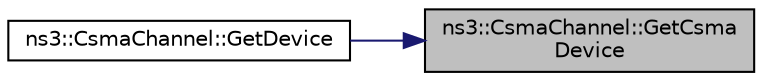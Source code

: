digraph "ns3::CsmaChannel::GetCsmaDevice"
{
 // LATEX_PDF_SIZE
  edge [fontname="Helvetica",fontsize="10",labelfontname="Helvetica",labelfontsize="10"];
  node [fontname="Helvetica",fontsize="10",shape=record];
  rankdir="RL";
  Node1 [label="ns3::CsmaChannel::GetCsma\lDevice",height=0.2,width=0.4,color="black", fillcolor="grey75", style="filled", fontcolor="black",tooltip=" "];
  Node1 -> Node2 [dir="back",color="midnightblue",fontsize="10",style="solid",fontname="Helvetica"];
  Node2 [label="ns3::CsmaChannel::GetDevice",height=0.2,width=0.4,color="black", fillcolor="white", style="filled",URL="$classns3_1_1_csma_channel.html#a072701f9e0650d225edf1bd86ce67625",tooltip=" "];
}
